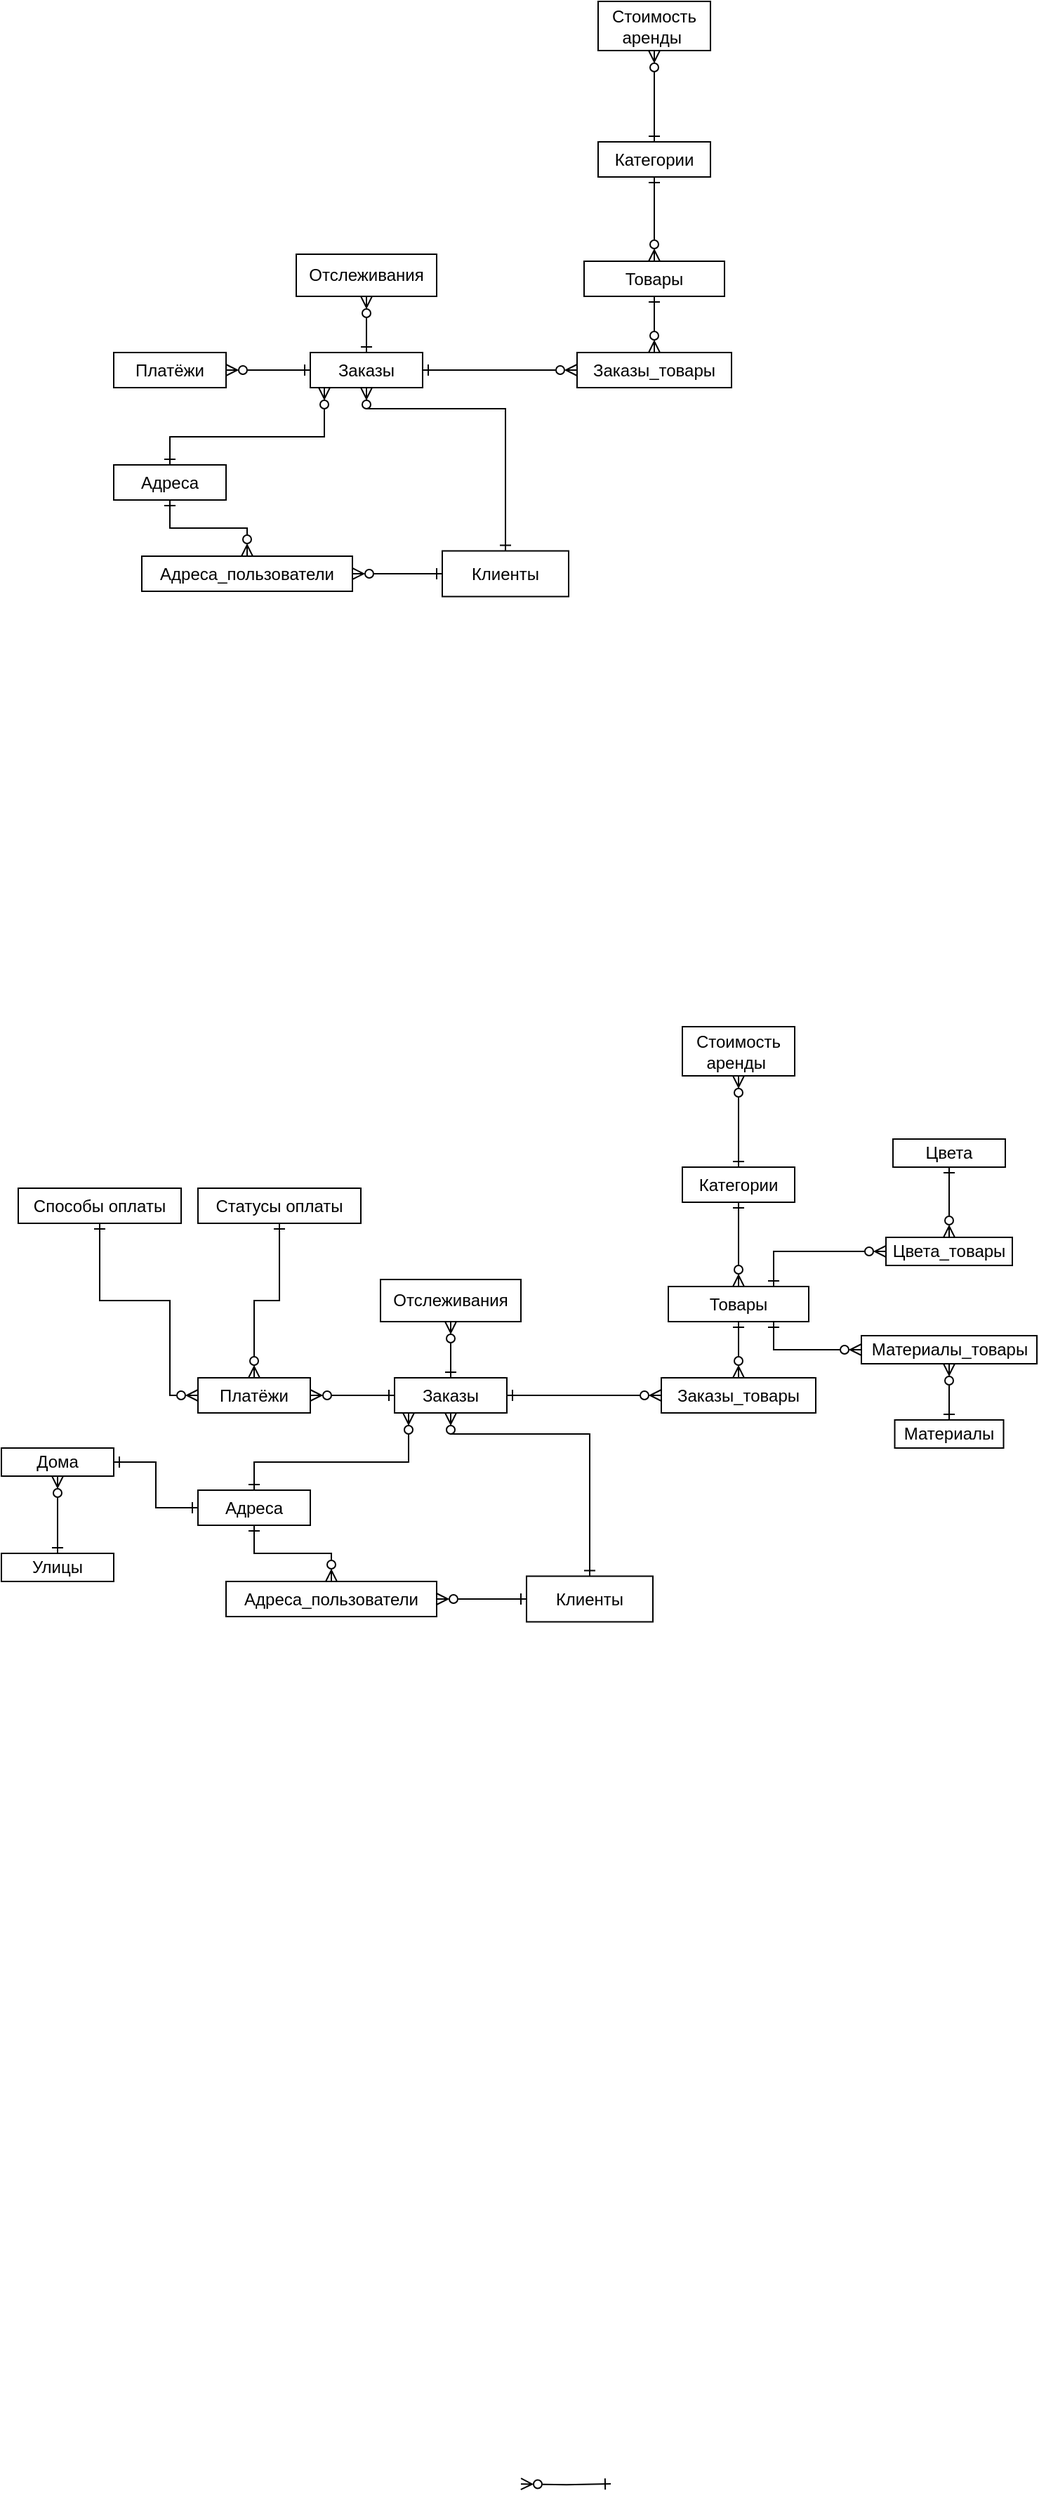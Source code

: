 <mxfile version="24.5.3" type="github">
  <diagram name="Страница — 1" id="Mmt49PfAmUUD6BtU_sEv">
    <mxGraphModel dx="1141" dy="556" grid="1" gridSize="10" guides="1" tooltips="1" connect="1" arrows="1" fold="1" page="1" pageScale="1" pageWidth="827" pageHeight="1169" math="0" shadow="0">
      <root>
        <mxCell id="0" />
        <mxCell id="1" parent="0" />
        <mxCell id="HtdtYxYUlO2KyavMWP_j-8" style="edgeStyle=orthogonalEdgeStyle;rounded=0;orthogonalLoop=1;jettySize=auto;html=1;endArrow=ERzeroToMany;endFill=0;startArrow=ERone;startFill=0;" parent="1" source="wgMiWjdYJrQva8xjQtmw-7" target="wgMiWjdYJrQva8xjQtmw-10" edge="1">
          <mxGeometry relative="1" as="geometry">
            <Array as="points">
              <mxPoint x="369" y="480" />
              <mxPoint x="270" y="480" />
            </Array>
          </mxGeometry>
        </mxCell>
        <mxCell id="wgMiWjdYJrQva8xjQtmw-7" value="Клиенты" style="rounded=0;whiteSpace=wrap;html=1;" parent="1" vertex="1">
          <mxGeometry x="324" y="581.25" width="90" height="32.5" as="geometry" />
        </mxCell>
        <mxCell id="HtdtYxYUlO2KyavMWP_j-5" style="edgeStyle=orthogonalEdgeStyle;rounded=0;orthogonalLoop=1;jettySize=auto;html=1;startArrow=ERone;startFill=0;endArrow=ERzeroToMany;endFill=0;" parent="1" source="wgMiWjdYJrQva8xjQtmw-8" target="wgMiWjdYJrQva8xjQtmw-10" edge="1">
          <mxGeometry relative="1" as="geometry">
            <Array as="points">
              <mxPoint x="130" y="500" />
              <mxPoint x="240" y="500" />
            </Array>
          </mxGeometry>
        </mxCell>
        <mxCell id="HtdtYxYUlO2KyavMWP_j-10" style="edgeStyle=orthogonalEdgeStyle;rounded=0;orthogonalLoop=1;jettySize=auto;html=1;entryX=0.5;entryY=0;entryDx=0;entryDy=0;startArrow=ERone;startFill=0;endArrow=ERzeroToMany;endFill=0;" parent="1" source="wgMiWjdYJrQva8xjQtmw-8" target="HtdtYxYUlO2KyavMWP_j-9" edge="1">
          <mxGeometry relative="1" as="geometry" />
        </mxCell>
        <mxCell id="wgMiWjdYJrQva8xjQtmw-8" value="Адреса" style="rounded=0;whiteSpace=wrap;html=1;" parent="1" vertex="1">
          <mxGeometry x="90" y="520" width="80" height="25" as="geometry" />
        </mxCell>
        <mxCell id="HtdtYxYUlO2KyavMWP_j-2" style="edgeStyle=orthogonalEdgeStyle;rounded=0;orthogonalLoop=1;jettySize=auto;html=1;exitX=1;exitY=0.5;exitDx=0;exitDy=0;entryX=0;entryY=0.5;entryDx=0;entryDy=0;endArrow=ERone;endFill=0;startArrow=ERzeroToMany;startFill=0;" parent="1" source="wgMiWjdYJrQva8xjQtmw-9" target="wgMiWjdYJrQva8xjQtmw-10" edge="1">
          <mxGeometry relative="1" as="geometry" />
        </mxCell>
        <mxCell id="wgMiWjdYJrQva8xjQtmw-9" value="Платёжи" style="rounded=0;whiteSpace=wrap;html=1;" parent="1" vertex="1">
          <mxGeometry x="90" y="440" width="80" height="25" as="geometry" />
        </mxCell>
        <mxCell id="HtdtYxYUlO2KyavMWP_j-13" style="edgeStyle=orthogonalEdgeStyle;rounded=0;orthogonalLoop=1;jettySize=auto;html=1;entryX=0.5;entryY=1;entryDx=0;entryDy=0;endArrow=ERzeroToMany;endFill=0;startArrow=ERone;startFill=0;" parent="1" source="wgMiWjdYJrQva8xjQtmw-10" target="wgMiWjdYJrQva8xjQtmw-11" edge="1">
          <mxGeometry relative="1" as="geometry" />
        </mxCell>
        <mxCell id="wgMiWjdYJrQva8xjQtmw-10" value="Заказы" style="rounded=0;whiteSpace=wrap;html=1;" parent="1" vertex="1">
          <mxGeometry x="230" y="440" width="80" height="25" as="geometry" />
        </mxCell>
        <mxCell id="wgMiWjdYJrQva8xjQtmw-11" value="Отслеживания" style="rounded=0;whiteSpace=wrap;html=1;" parent="1" vertex="1">
          <mxGeometry x="220" y="370" width="100" height="30" as="geometry" />
        </mxCell>
        <mxCell id="HtdtYxYUlO2KyavMWP_j-12" style="edgeStyle=orthogonalEdgeStyle;rounded=0;orthogonalLoop=1;jettySize=auto;html=1;entryX=1;entryY=0.5;entryDx=0;entryDy=0;startArrow=ERzeroToMany;startFill=0;endArrow=ERone;endFill=0;" parent="1" source="wgMiWjdYJrQva8xjQtmw-14" target="wgMiWjdYJrQva8xjQtmw-10" edge="1">
          <mxGeometry relative="1" as="geometry" />
        </mxCell>
        <mxCell id="HtdtYxYUlO2KyavMWP_j-16" style="edgeStyle=orthogonalEdgeStyle;rounded=0;orthogonalLoop=1;jettySize=auto;html=1;startArrow=ERone;startFill=0;endArrow=ERzeroToMany;endFill=0;entryX=0.5;entryY=0;entryDx=0;entryDy=0;exitX=0.5;exitY=1;exitDx=0;exitDy=0;" parent="1" source="HtdtYxYUlO2KyavMWP_j-14" target="wgMiWjdYJrQva8xjQtmw-14" edge="1">
          <mxGeometry relative="1" as="geometry">
            <mxPoint x="440" y="400" as="sourcePoint" />
          </mxGeometry>
        </mxCell>
        <mxCell id="wgMiWjdYJrQva8xjQtmw-14" value="Заказы_товары" style="rounded=0;whiteSpace=wrap;html=1;" parent="1" vertex="1">
          <mxGeometry x="420" y="440" width="110" height="25" as="geometry" />
        </mxCell>
        <mxCell id="HtdtYxYUlO2KyavMWP_j-20" style="edgeStyle=orthogonalEdgeStyle;rounded=0;orthogonalLoop=1;jettySize=auto;html=1;entryX=0.5;entryY=0;entryDx=0;entryDy=0;endArrow=ERzeroToMany;endFill=0;startArrow=ERone;startFill=0;" parent="1" source="wgMiWjdYJrQva8xjQtmw-15" target="HtdtYxYUlO2KyavMWP_j-14" edge="1">
          <mxGeometry relative="1" as="geometry" />
        </mxCell>
        <mxCell id="wgMiWjdYJrQva8xjQtmw-15" value="Категории" style="rounded=0;whiteSpace=wrap;html=1;" parent="1" vertex="1">
          <mxGeometry x="435" y="290" width="80" height="25" as="geometry" />
        </mxCell>
        <mxCell id="HtdtYxYUlO2KyavMWP_j-19" style="edgeStyle=orthogonalEdgeStyle;rounded=0;orthogonalLoop=1;jettySize=auto;html=1;entryX=0.5;entryY=0;entryDx=0;entryDy=0;endArrow=ERone;endFill=0;startArrow=ERzeroToMany;startFill=0;" parent="1" source="6BoKyWhclUeG_ZjZ-14N-70" target="wgMiWjdYJrQva8xjQtmw-15" edge="1">
          <mxGeometry relative="1" as="geometry" />
        </mxCell>
        <mxCell id="6BoKyWhclUeG_ZjZ-14N-70" value="Стоимость&lt;div&gt;аренды&amp;nbsp;&lt;/div&gt;" style="rounded=0;whiteSpace=wrap;html=1;" parent="1" vertex="1">
          <mxGeometry x="435" y="190" width="80" height="35" as="geometry" />
        </mxCell>
        <mxCell id="HtdtYxYUlO2KyavMWP_j-11" style="edgeStyle=orthogonalEdgeStyle;rounded=0;orthogonalLoop=1;jettySize=auto;html=1;entryX=0;entryY=0.5;entryDx=0;entryDy=0;endArrow=ERone;endFill=0;startArrow=ERzeroToMany;startFill=0;" parent="1" source="HtdtYxYUlO2KyavMWP_j-9" target="wgMiWjdYJrQva8xjQtmw-7" edge="1">
          <mxGeometry relative="1" as="geometry" />
        </mxCell>
        <mxCell id="HtdtYxYUlO2KyavMWP_j-9" value="Адреса_пользователи" style="rounded=0;whiteSpace=wrap;html=1;" parent="1" vertex="1">
          <mxGeometry x="110" y="585" width="150" height="25" as="geometry" />
        </mxCell>
        <mxCell id="HtdtYxYUlO2KyavMWP_j-14" value="Товары" style="rounded=0;whiteSpace=wrap;html=1;" parent="1" vertex="1">
          <mxGeometry x="425" y="375" width="100" height="25" as="geometry" />
        </mxCell>
        <mxCell id="esKiR9mXALAppyOYESRt-21" style="edgeStyle=orthogonalEdgeStyle;rounded=0;orthogonalLoop=1;jettySize=auto;html=1;endArrow=ERzeroToMany;endFill=0;startArrow=ERone;startFill=0;" edge="1" parent="1" source="esKiR9mXALAppyOYESRt-22" target="esKiR9mXALAppyOYESRt-29">
          <mxGeometry relative="1" as="geometry">
            <Array as="points">
              <mxPoint x="429" y="1210" />
              <mxPoint x="330" y="1210" />
            </Array>
          </mxGeometry>
        </mxCell>
        <mxCell id="esKiR9mXALAppyOYESRt-22" value="Клиенты" style="rounded=0;whiteSpace=wrap;html=1;" vertex="1" parent="1">
          <mxGeometry x="384" y="1311.25" width="90" height="32.5" as="geometry" />
        </mxCell>
        <mxCell id="esKiR9mXALAppyOYESRt-23" style="edgeStyle=orthogonalEdgeStyle;rounded=0;orthogonalLoop=1;jettySize=auto;html=1;startArrow=ERone;startFill=0;endArrow=ERzeroToMany;endFill=0;" edge="1" parent="1" source="esKiR9mXALAppyOYESRt-25" target="esKiR9mXALAppyOYESRt-29">
          <mxGeometry relative="1" as="geometry">
            <Array as="points">
              <mxPoint x="190" y="1230" />
              <mxPoint x="300" y="1230" />
            </Array>
          </mxGeometry>
        </mxCell>
        <mxCell id="esKiR9mXALAppyOYESRt-24" style="edgeStyle=orthogonalEdgeStyle;rounded=0;orthogonalLoop=1;jettySize=auto;html=1;entryX=0.5;entryY=0;entryDx=0;entryDy=0;startArrow=ERone;startFill=0;endArrow=ERzeroToMany;endFill=0;" edge="1" parent="1" source="esKiR9mXALAppyOYESRt-25" target="esKiR9mXALAppyOYESRt-39">
          <mxGeometry relative="1" as="geometry" />
        </mxCell>
        <mxCell id="esKiR9mXALAppyOYESRt-25" value="Адреса" style="rounded=0;whiteSpace=wrap;html=1;" vertex="1" parent="1">
          <mxGeometry x="150" y="1250" width="80" height="25" as="geometry" />
        </mxCell>
        <mxCell id="esKiR9mXALAppyOYESRt-26" style="edgeStyle=orthogonalEdgeStyle;rounded=0;orthogonalLoop=1;jettySize=auto;html=1;exitX=1;exitY=0.5;exitDx=0;exitDy=0;entryX=0;entryY=0.5;entryDx=0;entryDy=0;endArrow=ERone;endFill=0;startArrow=ERzeroToMany;startFill=0;" edge="1" parent="1" source="esKiR9mXALAppyOYESRt-27" target="esKiR9mXALAppyOYESRt-29">
          <mxGeometry relative="1" as="geometry" />
        </mxCell>
        <mxCell id="esKiR9mXALAppyOYESRt-27" value="Платёжи" style="rounded=0;whiteSpace=wrap;html=1;" vertex="1" parent="1">
          <mxGeometry x="150" y="1170" width="80" height="25" as="geometry" />
        </mxCell>
        <mxCell id="esKiR9mXALAppyOYESRt-28" style="edgeStyle=orthogonalEdgeStyle;rounded=0;orthogonalLoop=1;jettySize=auto;html=1;entryX=0.5;entryY=1;entryDx=0;entryDy=0;endArrow=ERzeroToMany;endFill=0;startArrow=ERone;startFill=0;" edge="1" parent="1" source="esKiR9mXALAppyOYESRt-29" target="esKiR9mXALAppyOYESRt-30">
          <mxGeometry relative="1" as="geometry" />
        </mxCell>
        <mxCell id="esKiR9mXALAppyOYESRt-29" value="Заказы" style="rounded=0;whiteSpace=wrap;html=1;" vertex="1" parent="1">
          <mxGeometry x="290" y="1170" width="80" height="25" as="geometry" />
        </mxCell>
        <mxCell id="esKiR9mXALAppyOYESRt-30" value="Отслеживания" style="rounded=0;whiteSpace=wrap;html=1;" vertex="1" parent="1">
          <mxGeometry x="280" y="1100" width="100" height="30" as="geometry" />
        </mxCell>
        <mxCell id="esKiR9mXALAppyOYESRt-31" style="edgeStyle=orthogonalEdgeStyle;rounded=0;orthogonalLoop=1;jettySize=auto;html=1;entryX=1;entryY=0.5;entryDx=0;entryDy=0;startArrow=ERzeroToMany;startFill=0;endArrow=ERone;endFill=0;" edge="1" parent="1" source="esKiR9mXALAppyOYESRt-33" target="esKiR9mXALAppyOYESRt-29">
          <mxGeometry relative="1" as="geometry" />
        </mxCell>
        <mxCell id="esKiR9mXALAppyOYESRt-32" style="edgeStyle=orthogonalEdgeStyle;rounded=0;orthogonalLoop=1;jettySize=auto;html=1;startArrow=ERone;startFill=0;endArrow=ERzeroToMany;endFill=0;entryX=0.5;entryY=0;entryDx=0;entryDy=0;exitX=0.5;exitY=1;exitDx=0;exitDy=0;" edge="1" parent="1" source="esKiR9mXALAppyOYESRt-40" target="esKiR9mXALAppyOYESRt-33">
          <mxGeometry relative="1" as="geometry">
            <mxPoint x="500" y="1130" as="sourcePoint" />
          </mxGeometry>
        </mxCell>
        <mxCell id="esKiR9mXALAppyOYESRt-33" value="Заказы_товары" style="rounded=0;whiteSpace=wrap;html=1;" vertex="1" parent="1">
          <mxGeometry x="480" y="1170" width="110" height="25" as="geometry" />
        </mxCell>
        <mxCell id="esKiR9mXALAppyOYESRt-34" style="edgeStyle=orthogonalEdgeStyle;rounded=0;orthogonalLoop=1;jettySize=auto;html=1;entryX=0.5;entryY=0;entryDx=0;entryDy=0;endArrow=ERzeroToMany;endFill=0;startArrow=ERone;startFill=0;" edge="1" parent="1" source="esKiR9mXALAppyOYESRt-35" target="esKiR9mXALAppyOYESRt-40">
          <mxGeometry relative="1" as="geometry" />
        </mxCell>
        <mxCell id="esKiR9mXALAppyOYESRt-35" value="Категории" style="rounded=0;whiteSpace=wrap;html=1;" vertex="1" parent="1">
          <mxGeometry x="495" y="1020" width="80" height="25" as="geometry" />
        </mxCell>
        <mxCell id="esKiR9mXALAppyOYESRt-36" style="edgeStyle=orthogonalEdgeStyle;rounded=0;orthogonalLoop=1;jettySize=auto;html=1;entryX=0.5;entryY=0;entryDx=0;entryDy=0;endArrow=ERone;endFill=0;startArrow=ERzeroToMany;startFill=0;" edge="1" parent="1" source="esKiR9mXALAppyOYESRt-37" target="esKiR9mXALAppyOYESRt-35">
          <mxGeometry relative="1" as="geometry" />
        </mxCell>
        <mxCell id="esKiR9mXALAppyOYESRt-37" value="Стоимость&lt;div&gt;аренды&amp;nbsp;&lt;/div&gt;" style="rounded=0;whiteSpace=wrap;html=1;" vertex="1" parent="1">
          <mxGeometry x="495" y="920" width="80" height="35" as="geometry" />
        </mxCell>
        <mxCell id="esKiR9mXALAppyOYESRt-38" style="edgeStyle=orthogonalEdgeStyle;rounded=0;orthogonalLoop=1;jettySize=auto;html=1;entryX=0;entryY=0.5;entryDx=0;entryDy=0;endArrow=ERone;endFill=0;startArrow=ERzeroToMany;startFill=0;" edge="1" parent="1" source="esKiR9mXALAppyOYESRt-39" target="esKiR9mXALAppyOYESRt-22">
          <mxGeometry relative="1" as="geometry" />
        </mxCell>
        <mxCell id="esKiR9mXALAppyOYESRt-39" value="Адреса_пользователи" style="rounded=0;whiteSpace=wrap;html=1;" vertex="1" parent="1">
          <mxGeometry x="170" y="1315" width="150" height="25" as="geometry" />
        </mxCell>
        <mxCell id="esKiR9mXALAppyOYESRt-70" style="edgeStyle=orthogonalEdgeStyle;rounded=0;orthogonalLoop=1;jettySize=auto;html=1;entryX=0.75;entryY=0;entryDx=0;entryDy=0;endArrow=ERone;endFill=0;startArrow=ERzeroToMany;startFill=0;exitX=0;exitY=0.5;exitDx=0;exitDy=0;" edge="1" parent="1" source="esKiR9mXALAppyOYESRt-69" target="esKiR9mXALAppyOYESRt-40">
          <mxGeometry relative="1" as="geometry">
            <mxPoint x="600" y="1040" as="sourcePoint" />
          </mxGeometry>
        </mxCell>
        <mxCell id="esKiR9mXALAppyOYESRt-74" style="edgeStyle=orthogonalEdgeStyle;rounded=0;orthogonalLoop=1;jettySize=auto;html=1;entryX=0.75;entryY=1;entryDx=0;entryDy=0;startArrow=ERzeroToMany;startFill=0;endArrow=ERone;endFill=0;" edge="1" parent="1" source="esKiR9mXALAppyOYESRt-67" target="esKiR9mXALAppyOYESRt-40">
          <mxGeometry relative="1" as="geometry">
            <mxPoint x="620" y="1150" as="sourcePoint" />
          </mxGeometry>
        </mxCell>
        <mxCell id="esKiR9mXALAppyOYESRt-40" value="Товары" style="rounded=0;whiteSpace=wrap;html=1;" vertex="1" parent="1">
          <mxGeometry x="485" y="1105" width="100" height="25" as="geometry" />
        </mxCell>
        <mxCell id="esKiR9mXALAppyOYESRt-61" value="Дома" style="rounded=0;whiteSpace=wrap;html=1;" vertex="1" parent="1">
          <mxGeometry x="10" y="1220" width="80" height="20" as="geometry" />
        </mxCell>
        <mxCell id="esKiR9mXALAppyOYESRt-62" value="Улицы" style="rounded=0;whiteSpace=wrap;html=1;" vertex="1" parent="1">
          <mxGeometry x="10" y="1295" width="80" height="20" as="geometry" />
        </mxCell>
        <mxCell id="esKiR9mXALAppyOYESRt-63" style="edgeStyle=orthogonalEdgeStyle;rounded=0;orthogonalLoop=1;jettySize=auto;html=1;entryX=0.5;entryY=1;entryDx=0;entryDy=0;startArrow=ERone;startFill=0;endArrow=ERzeroToMany;endFill=0;" edge="1" parent="1" source="esKiR9mXALAppyOYESRt-62" target="esKiR9mXALAppyOYESRt-61">
          <mxGeometry relative="1" as="geometry">
            <mxPoint x="150" y="1400" as="sourcePoint" />
            <mxPoint x="40" y="1400" as="targetPoint" />
          </mxGeometry>
        </mxCell>
        <mxCell id="esKiR9mXALAppyOYESRt-64" style="edgeStyle=orthogonalEdgeStyle;rounded=0;orthogonalLoop=1;jettySize=auto;html=1;entryX=0;entryY=0.5;entryDx=0;entryDy=0;startArrow=ERone;startFill=0;endArrow=ERone;endFill=0;exitX=1;exitY=0.5;exitDx=0;exitDy=0;" edge="1" parent="1" source="esKiR9mXALAppyOYESRt-61" target="esKiR9mXALAppyOYESRt-25">
          <mxGeometry relative="1" as="geometry">
            <mxPoint x="79.5" y="1339.5" as="sourcePoint" />
            <mxPoint x="109.5" y="1284.5" as="targetPoint" />
          </mxGeometry>
        </mxCell>
        <mxCell id="esKiR9mXALAppyOYESRt-71" style="edgeStyle=orthogonalEdgeStyle;rounded=0;orthogonalLoop=1;jettySize=auto;html=1;entryX=0.5;entryY=0;entryDx=0;entryDy=0;startArrow=ERone;startFill=0;endArrow=ERzeroToMany;endFill=0;" edge="1" parent="1" source="esKiR9mXALAppyOYESRt-65" target="esKiR9mXALAppyOYESRt-27">
          <mxGeometry relative="1" as="geometry" />
        </mxCell>
        <mxCell id="esKiR9mXALAppyOYESRt-65" value="Статусы оплаты" style="rounded=0;whiteSpace=wrap;html=1;" vertex="1" parent="1">
          <mxGeometry x="150" y="1035" width="116" height="25" as="geometry" />
        </mxCell>
        <mxCell id="esKiR9mXALAppyOYESRt-73" style="edgeStyle=orthogonalEdgeStyle;rounded=0;orthogonalLoop=1;jettySize=auto;html=1;entryX=0;entryY=0.5;entryDx=0;entryDy=0;startArrow=ERone;startFill=0;endArrow=ERzeroToMany;endFill=0;" edge="1" parent="1" source="esKiR9mXALAppyOYESRt-66" target="esKiR9mXALAppyOYESRt-27">
          <mxGeometry relative="1" as="geometry">
            <Array as="points">
              <mxPoint x="80" y="1115" />
              <mxPoint x="130" y="1115" />
              <mxPoint x="130" y="1183" />
            </Array>
          </mxGeometry>
        </mxCell>
        <mxCell id="esKiR9mXALAppyOYESRt-66" value="Способы оплаты" style="rounded=0;whiteSpace=wrap;html=1;" vertex="1" parent="1">
          <mxGeometry x="22" y="1035" width="116" height="25" as="geometry" />
        </mxCell>
        <mxCell id="esKiR9mXALAppyOYESRt-67" value="Материалы_товары" style="rounded=0;whiteSpace=wrap;html=1;" vertex="1" parent="1">
          <mxGeometry x="622.5" y="1140" width="125" height="20" as="geometry" />
        </mxCell>
        <mxCell id="esKiR9mXALAppyOYESRt-69" value="Цвета_товары" style="rounded=0;whiteSpace=wrap;html=1;" vertex="1" parent="1">
          <mxGeometry x="640" y="1070" width="90" height="20" as="geometry" />
        </mxCell>
        <mxCell id="esKiR9mXALAppyOYESRt-76" value="Цвета" style="rounded=0;whiteSpace=wrap;html=1;" vertex="1" parent="1">
          <mxGeometry x="645" y="1000" width="80" height="20" as="geometry" />
        </mxCell>
        <mxCell id="esKiR9mXALAppyOYESRt-77" style="edgeStyle=orthogonalEdgeStyle;rounded=0;orthogonalLoop=1;jettySize=auto;html=1;entryX=0.5;entryY=1;entryDx=0;entryDy=0;endArrow=ERone;endFill=0;startArrow=ERzeroToMany;startFill=0;exitX=0.5;exitY=0;exitDx=0;exitDy=0;" edge="1" parent="1" source="esKiR9mXALAppyOYESRt-69" target="esKiR9mXALAppyOYESRt-76">
          <mxGeometry relative="1" as="geometry">
            <mxPoint x="590" y="1044.5" as="sourcePoint" />
            <mxPoint x="730" y="1009.5" as="targetPoint" />
          </mxGeometry>
        </mxCell>
        <mxCell id="esKiR9mXALAppyOYESRt-78" value="Материалы" style="rounded=0;whiteSpace=wrap;html=1;" vertex="1" parent="1">
          <mxGeometry x="646.25" y="1200" width="77.5" height="20" as="geometry" />
        </mxCell>
        <mxCell id="esKiR9mXALAppyOYESRt-79" style="edgeStyle=orthogonalEdgeStyle;rounded=0;orthogonalLoop=1;jettySize=auto;html=1;entryX=0.5;entryY=0;entryDx=0;entryDy=0;endArrow=ERone;endFill=0;startArrow=ERzeroToMany;startFill=0;exitX=0.5;exitY=1;exitDx=0;exitDy=0;" edge="1" parent="1" source="esKiR9mXALAppyOYESRt-67" target="esKiR9mXALAppyOYESRt-78">
          <mxGeometry relative="1" as="geometry">
            <mxPoint x="590" y="1295" as="sourcePoint" />
            <mxPoint x="590" y="1245" as="targetPoint" />
          </mxGeometry>
        </mxCell>
        <mxCell id="esKiR9mXALAppyOYESRt-98" style="edgeStyle=orthogonalEdgeStyle;rounded=0;orthogonalLoop=1;jettySize=auto;html=1;entryX=0;entryY=0.5;entryDx=0;entryDy=0;endArrow=ERone;endFill=0;startArrow=ERzeroToMany;startFill=0;" edge="1" parent="1">
          <mxGeometry relative="1" as="geometry">
            <mxPoint x="380" y="1957.571" as="sourcePoint" />
            <mxPoint x="444" y="1957.5" as="targetPoint" />
          </mxGeometry>
        </mxCell>
      </root>
    </mxGraphModel>
  </diagram>
</mxfile>
